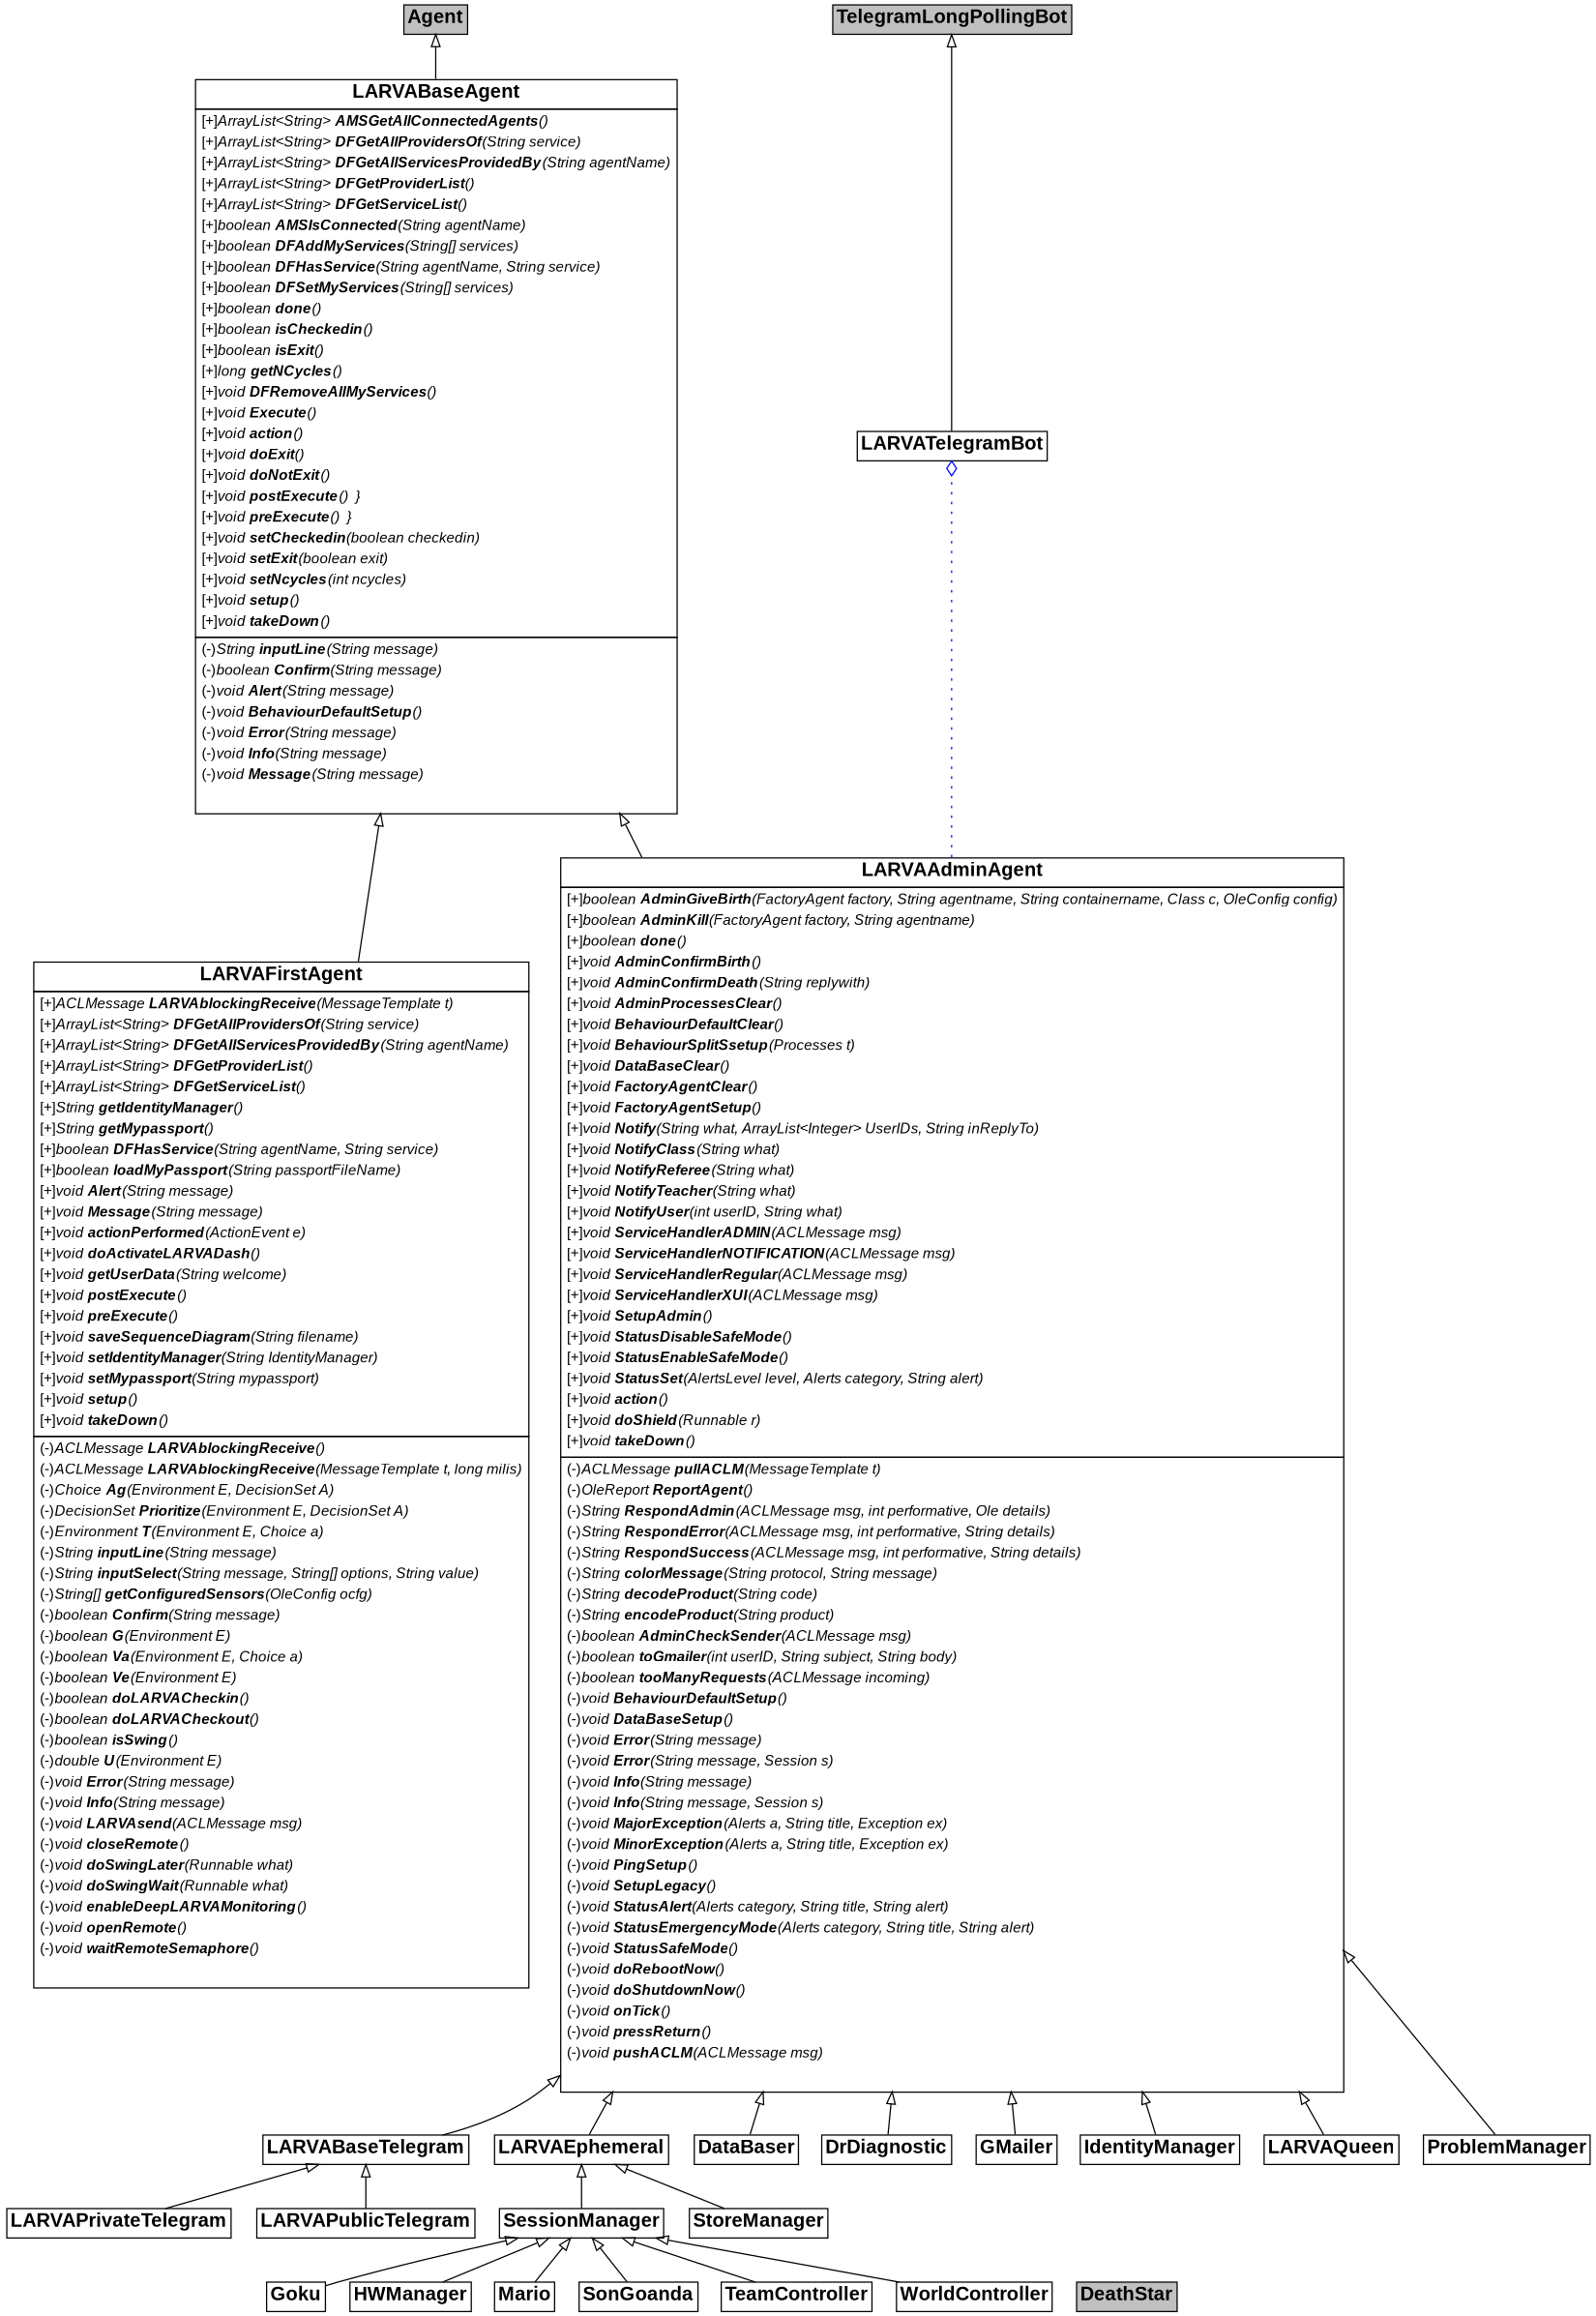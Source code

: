 digraph graphname {
     rankdir="BT"
dpi=600
ratio="fill";
 size="11,16!";
 margin=0;
LARVAAdminAgent LARVAAdminAgent [shape=plain, label=<<table border="0" cellborder="1" cellspacing="0"><tr><td bgcolor="white"><FONT face="Arial" POINT-SIZE="16"><b>LARVAAdminAgent</b></FONT></td></tr>
<tr><td><table border="0" cellborder="0" cellspacing="0"><tr><td align="left"><FONT face="Arial" POINT-SIZE= "12">[+]<i>boolean <b>AdminGiveBirth</b>(FactoryAgent factory, String agentname, String containername, Class c, OleConfig config)</i></FONT></td></tr>
<tr><td align="left"><FONT face="Arial" POINT-SIZE= "12">[+]<i>boolean <b>AdminKill</b>(FactoryAgent factory, String agentname)</i></FONT></td></tr>
<tr><td align="left"><FONT face="Arial" POINT-SIZE= "12">[+]<i>boolean <b>done</b>()</i></FONT></td></tr>
<tr><td align="left"><FONT face="Arial" POINT-SIZE= "12">[+]<i>void <b>AdminConfirmBirth</b>()</i></FONT></td></tr>
<tr><td align="left"><FONT face="Arial" POINT-SIZE= "12">[+]<i>void <b>AdminConfirmDeath</b>(String replywith)</i></FONT></td></tr>
<tr><td align="left"><FONT face="Arial" POINT-SIZE= "12">[+]<i>void <b>AdminProcessesClear</b>()</i></FONT></td></tr>
<tr><td align="left"><FONT face="Arial" POINT-SIZE= "12">[+]<i>void <b>BehaviourDefaultClear</b>()</i></FONT></td></tr>
<tr><td align="left"><FONT face="Arial" POINT-SIZE= "12">[+]<i>void <b>BehaviourSplitSsetup</b>(Processes t)</i></FONT></td></tr>
<tr><td align="left"><FONT face="Arial" POINT-SIZE= "12">[+]<i>void <b>DataBaseClear</b>()</i></FONT></td></tr>
<tr><td align="left"><FONT face="Arial" POINT-SIZE= "12">[+]<i>void <b>FactoryAgentClear</b>()</i></FONT></td></tr>
<tr><td align="left"><FONT face="Arial" POINT-SIZE= "12">[+]<i>void <b>FactoryAgentSetup</b>()</i></FONT></td></tr>
<tr><td align="left"><FONT face="Arial" POINT-SIZE= "12">[+]<i>void <b>Notify</b>(String what, ArrayList&lt;Integer&gt; UserIDs, String inReplyTo)</i></FONT></td></tr>
<tr><td align="left"><FONT face="Arial" POINT-SIZE= "12">[+]<i>void <b>NotifyClass</b>(String what)</i></FONT></td></tr>
<tr><td align="left"><FONT face="Arial" POINT-SIZE= "12">[+]<i>void <b>NotifyReferee</b>(String what)</i></FONT></td></tr>
<tr><td align="left"><FONT face="Arial" POINT-SIZE= "12">[+]<i>void <b>NotifyTeacher</b>(String what)</i></FONT></td></tr>
<tr><td align="left"><FONT face="Arial" POINT-SIZE= "12">[+]<i>void <b>NotifyUser</b>(int userID, String what)</i></FONT></td></tr>
<tr><td align="left"><FONT face="Arial" POINT-SIZE= "12">[+]<i>void <b>ServiceHandlerADMIN</b>(ACLMessage msg)</i></FONT></td></tr>
<tr><td align="left"><FONT face="Arial" POINT-SIZE= "12">[+]<i>void <b>ServiceHandlerNOTIFICATION</b>(ACLMessage msg)</i></FONT></td></tr>
<tr><td align="left"><FONT face="Arial" POINT-SIZE= "12">[+]<i>void <b>ServiceHandlerRegular</b>(ACLMessage msg)</i></FONT></td></tr>
<tr><td align="left"><FONT face="Arial" POINT-SIZE= "12">[+]<i>void <b>ServiceHandlerXUI</b>(ACLMessage msg)</i></FONT></td></tr>
<tr><td align="left"><FONT face="Arial" POINT-SIZE= "12">[+]<i>void <b>SetupAdmin</b>()</i></FONT></td></tr>
<tr><td align="left"><FONT face="Arial" POINT-SIZE= "12">[+]<i>void <b>StatusDisableSafeMode</b>()</i></FONT></td></tr>
<tr><td align="left"><FONT face="Arial" POINT-SIZE= "12">[+]<i>void <b>StatusEnableSafeMode</b>()</i></FONT></td></tr>
<tr><td align="left"><FONT face="Arial" POINT-SIZE= "12">[+]<i>void <b>StatusSet</b>(AlertsLevel level, Alerts category, String alert)</i></FONT></td></tr>
<tr><td align="left"><FONT face="Arial" POINT-SIZE= "12">[+]<i>void <b>action</b>()</i></FONT></td></tr>
<tr><td align="left"><FONT face="Arial" POINT-SIZE= "12">[+]<i>void <b>doShield</b>(Runnable r)</i></FONT></td></tr>
<tr><td align="left"><FONT face="Arial" POINT-SIZE= "12">[+]<i>void <b>takeDown</b>()</i></FONT></td></tr>
</table></td></tr>
<tr><td><table border="0" cellborder="0" cellspacing="0"><tr><td align="left"><FONT face="Arial" POINT-SIZE= "12">(-)<i>ACLMessage <b>pullACLM</b>(MessageTemplate t)</i></FONT></td></tr>
<tr><td align="left"><FONT face="Arial" POINT-SIZE= "12">(-)<i>OleReport <b>ReportAgent</b>()</i></FONT></td></tr>
<tr><td align="left"><FONT face="Arial" POINT-SIZE= "12">(-)<i>String <b>RespondAdmin</b>(ACLMessage msg, int performative, Ole details)</i></FONT></td></tr>
<tr><td align="left"><FONT face="Arial" POINT-SIZE= "12">(-)<i>String <b>RespondError</b>(ACLMessage msg, int performative, String details)</i></FONT></td></tr>
<tr><td align="left"><FONT face="Arial" POINT-SIZE= "12">(-)<i>String <b>RespondSuccess</b>(ACLMessage msg, int performative, String details)</i></FONT></td></tr>
<tr><td align="left"><FONT face="Arial" POINT-SIZE= "12">(-)<i>String <b>colorMessage</b>(String protocol, String message)</i></FONT></td></tr>
<tr><td align="left"><FONT face="Arial" POINT-SIZE= "12">(-)<i>String <b>decodeProduct</b>(String code)</i></FONT></td></tr>
<tr><td align="left"><FONT face="Arial" POINT-SIZE= "12">(-)<i>String <b>encodeProduct</b>(String product)</i></FONT></td></tr>
<tr><td align="left"><FONT face="Arial" POINT-SIZE= "12">(-)<i>boolean <b>AdminCheckSender</b>(ACLMessage msg)</i></FONT></td></tr>
<tr><td align="left"><FONT face="Arial" POINT-SIZE= "12">(-)<i>boolean <b>toGmailer</b>(int userID, String subject, String body)</i></FONT></td></tr>
<tr><td align="left"><FONT face="Arial" POINT-SIZE= "12">(-)<i>boolean <b>tooManyRequests</b>(ACLMessage incoming)</i></FONT></td></tr>
<tr><td align="left"><FONT face="Arial" POINT-SIZE= "12">(-)<i>void <b>BehaviourDefaultSetup</b>()</i></FONT></td></tr>
<tr><td align="left"><FONT face="Arial" POINT-SIZE= "12">(-)<i>void <b>DataBaseSetup</b>()</i></FONT></td></tr>
<tr><td align="left"><FONT face="Arial" POINT-SIZE= "12">(-)<i>void <b>Error</b>(String message)</i></FONT></td></tr>
<tr><td align="left"><FONT face="Arial" POINT-SIZE= "12">(-)<i>void <b>Error</b>(String message, Session s)</i></FONT></td></tr>
<tr><td align="left"><FONT face="Arial" POINT-SIZE= "12">(-)<i>void <b>Info</b>(String message)</i></FONT></td></tr>
<tr><td align="left"><FONT face="Arial" POINT-SIZE= "12">(-)<i>void <b>Info</b>(String message, Session s)</i></FONT></td></tr>
<tr><td align="left"><FONT face="Arial" POINT-SIZE= "12">(-)<i>void <b>MajorException</b>(Alerts a, String title, Exception ex)</i></FONT></td></tr>
<tr><td align="left"><FONT face="Arial" POINT-SIZE= "12">(-)<i>void <b>MinorException</b>(Alerts a, String title, Exception ex)</i></FONT></td></tr>
<tr><td align="left"><FONT face="Arial" POINT-SIZE= "12">(-)<i>void <b>PingSetup</b>()</i></FONT></td></tr>
<tr><td align="left"><FONT face="Arial" POINT-SIZE= "12">(-)<i>void <b>SetupLegacy</b>()</i></FONT></td></tr>
<tr><td align="left"><FONT face="Arial" POINT-SIZE= "12">(-)<i>void <b>StatusAlert</b>(Alerts category, String title, String alert)</i></FONT></td></tr>
<tr><td align="left"><FONT face="Arial" POINT-SIZE= "12">(-)<i>void <b>StatusEmergencyMode</b>(Alerts category, String title, String alert)</i></FONT></td></tr>
<tr><td align="left"><FONT face="Arial" POINT-SIZE= "12">(-)<i>void <b>StatusSafeMode</b>()</i></FONT></td></tr>
<tr><td align="left"><FONT face="Arial" POINT-SIZE= "12">(-)<i>void <b>doRebootNow</b>()</i></FONT></td></tr>
<tr><td align="left"><FONT face="Arial" POINT-SIZE= "12">(-)<i>void <b>doShutdownNow</b>()</i></FONT></td></tr>
<tr><td align="left"><FONT face="Arial" POINT-SIZE= "12">(-)<i>void <b>onTick</b>()</i></FONT></td></tr>
<tr><td align="left"><FONT face="Arial" POINT-SIZE= "12">(-)<i>void <b>pressReturn</b>()</i></FONT></td></tr>
<tr><td align="left"><FONT face="Arial" POINT-SIZE= "12">(-)<i>void <b>pushACLM</b>(ACLMessage msg)</i></FONT></td></tr>
<tr><td> </td></tr></table></td></tr>
</table>>]
LARVABaseAgent LARVABaseAgent [shape=plain, label=<<table border="0" cellborder="1" cellspacing="0"><tr><td bgcolor="white"><FONT face="Arial" POINT-SIZE="16"><b>LARVABaseAgent</b></FONT></td></tr>
<tr><td><table border="0" cellborder="0" cellspacing="0"><tr><td align="left"><FONT face="Arial" POINT-SIZE= "12">[+]<i>ArrayList&lt;String&gt; <b>AMSGetAllConnectedAgents</b>()</i></FONT></td></tr>
<tr><td align="left"><FONT face="Arial" POINT-SIZE= "12">[+]<i>ArrayList&lt;String&gt; <b>DFGetAllProvidersOf</b>(String service)</i></FONT></td></tr>
<tr><td align="left"><FONT face="Arial" POINT-SIZE= "12">[+]<i>ArrayList&lt;String&gt; <b>DFGetAllServicesProvidedBy</b>(String agentName)</i></FONT></td></tr>
<tr><td align="left"><FONT face="Arial" POINT-SIZE= "12">[+]<i>ArrayList&lt;String&gt; <b>DFGetProviderList</b>()</i></FONT></td></tr>
<tr><td align="left"><FONT face="Arial" POINT-SIZE= "12">[+]<i>ArrayList&lt;String&gt; <b>DFGetServiceList</b>()</i></FONT></td></tr>
<tr><td align="left"><FONT face="Arial" POINT-SIZE= "12">[+]<i>boolean <b>AMSIsConnected</b>(String agentName)</i></FONT></td></tr>
<tr><td align="left"><FONT face="Arial" POINT-SIZE= "12">[+]<i>boolean <b>DFAddMyServices</b>(String[] services)</i></FONT></td></tr>
<tr><td align="left"><FONT face="Arial" POINT-SIZE= "12">[+]<i>boolean <b>DFHasService</b>(String agentName, String service)</i></FONT></td></tr>
<tr><td align="left"><FONT face="Arial" POINT-SIZE= "12">[+]<i>boolean <b>DFSetMyServices</b>(String[] services)</i></FONT></td></tr>
<tr><td align="left"><FONT face="Arial" POINT-SIZE= "12">[+]<i>boolean <b>done</b>()</i></FONT></td></tr>
<tr><td align="left"><FONT face="Arial" POINT-SIZE= "12">[+]<i>boolean <b>isCheckedin</b>()</i></FONT></td></tr>
<tr><td align="left"><FONT face="Arial" POINT-SIZE= "12">[+]<i>boolean <b>isExit</b>()</i></FONT></td></tr>
<tr><td align="left"><FONT face="Arial" POINT-SIZE= "12">[+]<i>long <b>getNCycles</b>()</i></FONT></td></tr>
<tr><td align="left"><FONT face="Arial" POINT-SIZE= "12">[+]<i>void <b>DFRemoveAllMyServices</b>()</i></FONT></td></tr>
<tr><td align="left"><FONT face="Arial" POINT-SIZE= "12">[+]<i>void <b>Execute</b>()</i></FONT></td></tr>
<tr><td align="left"><FONT face="Arial" POINT-SIZE= "12">[+]<i>void <b>action</b>()</i></FONT></td></tr>
<tr><td align="left"><FONT face="Arial" POINT-SIZE= "12">[+]<i>void <b>doExit</b>()</i></FONT></td></tr>
<tr><td align="left"><FONT face="Arial" POINT-SIZE= "12">[+]<i>void <b>doNotExit</b>()</i></FONT></td></tr>
<tr><td align="left"><FONT face="Arial" POINT-SIZE= "12">[+]<i>void <b>postExecute</b>()  }</i></FONT></td></tr>
<tr><td align="left"><FONT face="Arial" POINT-SIZE= "12">[+]<i>void <b>preExecute</b>()  }</i></FONT></td></tr>
<tr><td align="left"><FONT face="Arial" POINT-SIZE= "12">[+]<i>void <b>setCheckedin</b>(boolean checkedin)</i></FONT></td></tr>
<tr><td align="left"><FONT face="Arial" POINT-SIZE= "12">[+]<i>void <b>setExit</b>(boolean exit)</i></FONT></td></tr>
<tr><td align="left"><FONT face="Arial" POINT-SIZE= "12">[+]<i>void <b>setNcycles</b>(int ncycles)</i></FONT></td></tr>
<tr><td align="left"><FONT face="Arial" POINT-SIZE= "12">[+]<i>void <b>setup</b>()</i></FONT></td></tr>
<tr><td align="left"><FONT face="Arial" POINT-SIZE= "12">[+]<i>void <b>takeDown</b>()</i></FONT></td></tr>
</table></td></tr>
<tr><td><table border="0" cellborder="0" cellspacing="0"><tr><td align="left"><FONT face="Arial" POINT-SIZE= "12">(-)<i>String <b>inputLine</b>(String message)</i></FONT></td></tr>
<tr><td align="left"><FONT face="Arial" POINT-SIZE= "12">(-)<i>boolean <b>Confirm</b>(String message)</i></FONT></td></tr>
<tr><td align="left"><FONT face="Arial" POINT-SIZE= "12">(-)<i>void <b>Alert</b>(String message)</i></FONT></td></tr>
<tr><td align="left"><FONT face="Arial" POINT-SIZE= "12">(-)<i>void <b>BehaviourDefaultSetup</b>()</i></FONT></td></tr>
<tr><td align="left"><FONT face="Arial" POINT-SIZE= "12">(-)<i>void <b>Error</b>(String message)</i></FONT></td></tr>
<tr><td align="left"><FONT face="Arial" POINT-SIZE= "12">(-)<i>void <b>Info</b>(String message)</i></FONT></td></tr>
<tr><td align="left"><FONT face="Arial" POINT-SIZE= "12">(-)<i>void <b>Message</b>(String message)</i></FONT></td></tr>
<tr><td> </td></tr></table></td></tr>
</table>>]
LARVABaseTelegram LARVABaseTelegram [shape=plain, label=<<table border="0" cellborder="1" cellspacing="0"><tr><td bgcolor="white"><FONT face="Arial" POINT-SIZE="16"><b>LARVABaseTelegram</b></FONT></td></tr>
</table>>]
LARVAEphemeral LARVAEphemeral [shape=plain, label=<<table border="0" cellborder="1" cellspacing="0"><tr><td bgcolor="white"><FONT face="Arial" POINT-SIZE="16"><b>LARVAEphemeral</b></FONT></td></tr>
</table>>]
LARVAFirstAgent LARVAFirstAgent [shape=plain, label=<<table border="0" cellborder="1" cellspacing="0"><tr><td bgcolor="white"><FONT face="Arial" POINT-SIZE="16"><b>LARVAFirstAgent</b></FONT></td></tr>
<tr><td><table border="0" cellborder="0" cellspacing="0"><tr><td align="left"><FONT face="Arial" POINT-SIZE= "12">[+]<i>ACLMessage <b>LARVAblockingReceive</b>(MessageTemplate t)</i></FONT></td></tr>
<tr><td align="left"><FONT face="Arial" POINT-SIZE= "12">[+]<i>ArrayList&lt;String&gt; <b>DFGetAllProvidersOf</b>(String service)</i></FONT></td></tr>
<tr><td align="left"><FONT face="Arial" POINT-SIZE= "12">[+]<i>ArrayList&lt;String&gt; <b>DFGetAllServicesProvidedBy</b>(String agentName)</i></FONT></td></tr>
<tr><td align="left"><FONT face="Arial" POINT-SIZE= "12">[+]<i>ArrayList&lt;String&gt; <b>DFGetProviderList</b>()</i></FONT></td></tr>
<tr><td align="left"><FONT face="Arial" POINT-SIZE= "12">[+]<i>ArrayList&lt;String&gt; <b>DFGetServiceList</b>()</i></FONT></td></tr>
<tr><td align="left"><FONT face="Arial" POINT-SIZE= "12">[+]<i>String <b>getIdentityManager</b>()</i></FONT></td></tr>
<tr><td align="left"><FONT face="Arial" POINT-SIZE= "12">[+]<i>String <b>getMypassport</b>()</i></FONT></td></tr>
<tr><td align="left"><FONT face="Arial" POINT-SIZE= "12">[+]<i>boolean <b>DFHasService</b>(String agentName, String service)</i></FONT></td></tr>
<tr><td align="left"><FONT face="Arial" POINT-SIZE= "12">[+]<i>boolean <b>loadMyPassport</b>(String passportFileName)</i></FONT></td></tr>
<tr><td align="left"><FONT face="Arial" POINT-SIZE= "12">[+]<i>void <b>Alert</b>(String message)</i></FONT></td></tr>
<tr><td align="left"><FONT face="Arial" POINT-SIZE= "12">[+]<i>void <b>Message</b>(String message)</i></FONT></td></tr>
<tr><td align="left"><FONT face="Arial" POINT-SIZE= "12">[+]<i>void <b>actionPerformed</b>(ActionEvent e)</i></FONT></td></tr>
<tr><td align="left"><FONT face="Arial" POINT-SIZE= "12">[+]<i>void <b>doActivateLARVADash</b>()</i></FONT></td></tr>
<tr><td align="left"><FONT face="Arial" POINT-SIZE= "12">[+]<i>void <b>getUserData</b>(String welcome)</i></FONT></td></tr>
<tr><td align="left"><FONT face="Arial" POINT-SIZE= "12">[+]<i>void <b>postExecute</b>()</i></FONT></td></tr>
<tr><td align="left"><FONT face="Arial" POINT-SIZE= "12">[+]<i>void <b>preExecute</b>()</i></FONT></td></tr>
<tr><td align="left"><FONT face="Arial" POINT-SIZE= "12">[+]<i>void <b>saveSequenceDiagram</b>(String filename)</i></FONT></td></tr>
<tr><td align="left"><FONT face="Arial" POINT-SIZE= "12">[+]<i>void <b>setIdentityManager</b>(String IdentityManager)</i></FONT></td></tr>
<tr><td align="left"><FONT face="Arial" POINT-SIZE= "12">[+]<i>void <b>setMypassport</b>(String mypassport)</i></FONT></td></tr>
<tr><td align="left"><FONT face="Arial" POINT-SIZE= "12">[+]<i>void <b>setup</b>()</i></FONT></td></tr>
<tr><td align="left"><FONT face="Arial" POINT-SIZE= "12">[+]<i>void <b>takeDown</b>()</i></FONT></td></tr>
</table></td></tr>
<tr><td><table border="0" cellborder="0" cellspacing="0"><tr><td align="left"><FONT face="Arial" POINT-SIZE= "12">(-)<i>ACLMessage <b>LARVAblockingReceive</b>()</i></FONT></td></tr>
<tr><td align="left"><FONT face="Arial" POINT-SIZE= "12">(-)<i>ACLMessage <b>LARVAblockingReceive</b>(MessageTemplate t, long milis)</i></FONT></td></tr>
<tr><td align="left"><FONT face="Arial" POINT-SIZE= "12">(-)<i>Choice <b>Ag</b>(Environment E, DecisionSet A)</i></FONT></td></tr>
<tr><td align="left"><FONT face="Arial" POINT-SIZE= "12">(-)<i>DecisionSet <b>Prioritize</b>(Environment E, DecisionSet A)</i></FONT></td></tr>
<tr><td align="left"><FONT face="Arial" POINT-SIZE= "12">(-)<i>Environment <b>T</b>(Environment E, Choice a)</i></FONT></td></tr>
<tr><td align="left"><FONT face="Arial" POINT-SIZE= "12">(-)<i>String <b>inputLine</b>(String message)</i></FONT></td></tr>
<tr><td align="left"><FONT face="Arial" POINT-SIZE= "12">(-)<i>String <b>inputSelect</b>(String message, String[] options, String value)</i></FONT></td></tr>
<tr><td align="left"><FONT face="Arial" POINT-SIZE= "12">(-)<i>String[] <b>getConfiguredSensors</b>(OleConfig ocfg)</i></FONT></td></tr>
<tr><td align="left"><FONT face="Arial" POINT-SIZE= "12">(-)<i>boolean <b>Confirm</b>(String message)</i></FONT></td></tr>
<tr><td align="left"><FONT face="Arial" POINT-SIZE= "12">(-)<i>boolean <b>G</b>(Environment E)</i></FONT></td></tr>
<tr><td align="left"><FONT face="Arial" POINT-SIZE= "12">(-)<i>boolean <b>Va</b>(Environment E, Choice a)</i></FONT></td></tr>
<tr><td align="left"><FONT face="Arial" POINT-SIZE= "12">(-)<i>boolean <b>Ve</b>(Environment E)</i></FONT></td></tr>
<tr><td align="left"><FONT face="Arial" POINT-SIZE= "12">(-)<i>boolean <b>doLARVACheckin</b>()</i></FONT></td></tr>
<tr><td align="left"><FONT face="Arial" POINT-SIZE= "12">(-)<i>boolean <b>doLARVACheckout</b>()</i></FONT></td></tr>
<tr><td align="left"><FONT face="Arial" POINT-SIZE= "12">(-)<i>boolean <b>isSwing</b>()</i></FONT></td></tr>
<tr><td align="left"><FONT face="Arial" POINT-SIZE= "12">(-)<i>double <b>U</b>(Environment E)</i></FONT></td></tr>
<tr><td align="left"><FONT face="Arial" POINT-SIZE= "12">(-)<i>void <b>Error</b>(String message)</i></FONT></td></tr>
<tr><td align="left"><FONT face="Arial" POINT-SIZE= "12">(-)<i>void <b>Info</b>(String message)</i></FONT></td></tr>
<tr><td align="left"><FONT face="Arial" POINT-SIZE= "12">(-)<i>void <b>LARVAsend</b>(ACLMessage msg)</i></FONT></td></tr>
<tr><td align="left"><FONT face="Arial" POINT-SIZE= "12">(-)<i>void <b>closeRemote</b>()</i></FONT></td></tr>
<tr><td align="left"><FONT face="Arial" POINT-SIZE= "12">(-)<i>void <b>doSwingLater</b>(Runnable what)</i></FONT></td></tr>
<tr><td align="left"><FONT face="Arial" POINT-SIZE= "12">(-)<i>void <b>doSwingWait</b>(Runnable what)</i></FONT></td></tr>
<tr><td align="left"><FONT face="Arial" POINT-SIZE= "12">(-)<i>void <b>enableDeepLARVAMonitoring</b>()</i></FONT></td></tr>
<tr><td align="left"><FONT face="Arial" POINT-SIZE= "12">(-)<i>void <b>openRemote</b>()</i></FONT></td></tr>
<tr><td align="left"><FONT face="Arial" POINT-SIZE= "12">(-)<i>void <b>waitRemoteSemaphore</b>()</i></FONT></td></tr>
<tr><td> </td></tr></table></td></tr>
</table>>]
DataBaser DataBaser [shape=plain, label=<<table border="0" cellborder="1" cellspacing="0"><tr><td bgcolor="white"><FONT face="Arial" POINT-SIZE="16"><b>DataBaser</b></FONT></td></tr>
</table>>]
DrDiagnostic DrDiagnostic [shape=plain, label=<<table border="0" cellborder="1" cellspacing="0"><tr><td bgcolor="white"><FONT face="Arial" POINT-SIZE="16"><b>DrDiagnostic</b></FONT></td></tr>
</table>>]
GMailer GMailer [shape=plain, label=<<table border="0" cellborder="1" cellspacing="0"><tr><td bgcolor="white"><FONT face="Arial" POINT-SIZE="16"><b>GMailer</b></FONT></td></tr>
</table>>]
Goku Goku [shape=plain, label=<<table border="0" cellborder="1" cellspacing="0"><tr><td bgcolor="white"><FONT face="Arial" POINT-SIZE="16"><b>Goku</b></FONT></td></tr>
</table>>]
HWManager HWManager [shape=plain, label=<<table border="0" cellborder="1" cellspacing="0"><tr><td bgcolor="white"><FONT face="Arial" POINT-SIZE="16"><b>HWManager</b></FONT></td></tr>
</table>>]
IdentityManager IdentityManager [shape=plain, label=<<table border="0" cellborder="1" cellspacing="0"><tr><td bgcolor="white"><FONT face="Arial" POINT-SIZE="16"><b>IdentityManager</b></FONT></td></tr>
</table>>]
LARVAPrivateTelegram LARVAPrivateTelegram [shape=plain, label=<<table border="0" cellborder="1" cellspacing="0"><tr><td bgcolor="white"><FONT face="Arial" POINT-SIZE="16"><b>LARVAPrivateTelegram</b></FONT></td></tr>
</table>>]
LARVAPublicTelegram LARVAPublicTelegram [shape=plain, label=<<table border="0" cellborder="1" cellspacing="0"><tr><td bgcolor="white"><FONT face="Arial" POINT-SIZE="16"><b>LARVAPublicTelegram</b></FONT></td></tr>
</table>>]
LARVAQueen LARVAQueen [shape=plain, label=<<table border="0" cellborder="1" cellspacing="0"><tr><td bgcolor="white"><FONT face="Arial" POINT-SIZE="16"><b>LARVAQueen</b></FONT></td></tr>
</table>>]
Mario Mario [shape=plain, label=<<table border="0" cellborder="1" cellspacing="0"><tr><td bgcolor="white"><FONT face="Arial" POINT-SIZE="16"><b>Mario</b></FONT></td></tr>
</table>>]
ProblemManager ProblemManager [shape=plain, label=<<table border="0" cellborder="1" cellspacing="0"><tr><td bgcolor="white"><FONT face="Arial" POINT-SIZE="16"><b>ProblemManager</b></FONT></td></tr>
</table>>]
SessionManager SessionManager [shape=plain, label=<<table border="0" cellborder="1" cellspacing="0"><tr><td bgcolor="white"><FONT face="Arial" POINT-SIZE="16"><b>SessionManager</b></FONT></td></tr>
</table>>]
SonGoanda SonGoanda [shape=plain, label=<<table border="0" cellborder="1" cellspacing="0"><tr><td bgcolor="white"><FONT face="Arial" POINT-SIZE="16"><b>SonGoanda</b></FONT></td></tr>
</table>>]
StoreManager StoreManager [shape=plain, label=<<table border="0" cellborder="1" cellspacing="0"><tr><td bgcolor="white"><FONT face="Arial" POINT-SIZE="16"><b>StoreManager</b></FONT></td></tr>
</table>>]
TeamController TeamController [shape=plain, label=<<table border="0" cellborder="1" cellspacing="0"><tr><td bgcolor="white"><FONT face="Arial" POINT-SIZE="16"><b>TeamController</b></FONT></td></tr>
</table>>]
WorldController WorldController [shape=plain, label=<<table border="0" cellborder="1" cellspacing="0"><tr><td bgcolor="white"><FONT face="Arial" POINT-SIZE="16"><b>WorldController</b></FONT></td></tr>
</table>>]
LARVATelegramBot LARVATelegramBot [shape=plain, label=<<table border="0" cellborder="1" cellspacing="0"><tr><td bgcolor="white"><FONT face="Arial" POINT-SIZE="16"><b>LARVATelegramBot</b></FONT></td></tr>
</table>>]
Agent Agent [shape=plain, label=<<table border="0" cellborder="1" cellspacing="0"><tr><td bgcolor="gray"><FONT face="Arial" POINT-SIZE="16"><b>Agent</b></FONT></td></tr>
</table>>]
TelegramLongPollingBot TelegramLongPollingBot [shape=plain, label=<<table border="0" cellborder="1" cellspacing="0"><tr><td bgcolor="gray"><FONT face="Arial" POINT-SIZE="16"><b>TelegramLongPollingBot</b></FONT></td></tr>
</table>>]
Agent Agent [shape=plain, label=<<table border="0" cellborder="1" cellspacing="0"><tr><td bgcolor="gray"><FONT face="Arial" POINT-SIZE="16"><b>Agent</b></FONT></td></tr>
</table>>]
DeathStar DeathStar [shape=plain, label=<<table border="0" cellborder="1" cellspacing="0"><tr><td bgcolor="gray"><FONT face="Arial" POINT-SIZE="16"><b>DeathStar</b></FONT></td></tr>
</table>>]
TelegramLongPollingBot TelegramLongPollingBot [shape=plain, label=<<table border="0" cellborder="1" cellspacing="0"><tr><td bgcolor="gray"><FONT face="Arial" POINT-SIZE="16"><b>TelegramLongPollingBot</b></FONT></td></tr>
</table>>]
LARVAPrivateTelegram -> LARVABaseTelegram [arrowhead=onormal, penwidth=1, color=black]
LARVAPublicTelegram -> LARVABaseTelegram [arrowhead=onormal, penwidth=1, color=black]
LARVATelegramBot -> TelegramLongPollingBot [arrowhead=onormal, penwidth=1, color=black]
LARVAAdminAgent -> LARVABaseAgent [arrowhead=onormal, penwidth=1, color=black]
LARVAFirstAgent -> LARVABaseAgent [arrowhead=onormal, penwidth=1, color=black]
SessionManager -> LARVAEphemeral [arrowhead=onormal, penwidth=1, color=black]
StoreManager -> LARVAEphemeral [arrowhead=onormal, penwidth=1, color=black]
LARVABaseAgent -> Agent [arrowhead=onormal, penwidth=1, color=black]
Goku -> SessionManager [arrowhead=onormal, penwidth=1, color=black]
HWManager -> SessionManager [arrowhead=onormal, penwidth=1, color=black]
Mario -> SessionManager [arrowhead=onormal, penwidth=1, color=black]
SonGoanda -> SessionManager [arrowhead=onormal, penwidth=1, color=black]
TeamController -> SessionManager [arrowhead=onormal, penwidth=1, color=black]
WorldController -> SessionManager [arrowhead=onormal, penwidth=1, color=black]
DataBaser -> LARVAAdminAgent [arrowhead=onormal, penwidth=1, color=black]
DrDiagnostic -> LARVAAdminAgent [arrowhead=onormal, penwidth=1, color=black]
GMailer -> LARVAAdminAgent [arrowhead=onormal, penwidth=1, color=black]
IdentityManager -> LARVAAdminAgent [arrowhead=onormal, penwidth=1, color=black]
LARVABaseTelegram -> LARVAAdminAgent [arrowhead=onormal, penwidth=1, color=black]
LARVAEphemeral -> LARVAAdminAgent [arrowhead=onormal, penwidth=1, color=black]
LARVAQueen -> LARVAAdminAgent [arrowhead=onormal, penwidth=1, color=black]
ProblemManager -> LARVAAdminAgent [arrowhead=onormal, penwidth=1, color=black]
LARVAAdminAgent -> LARVATelegramBot [style=dotted,arrowhead=odiamond, penwidth=1,color=blue]
}
